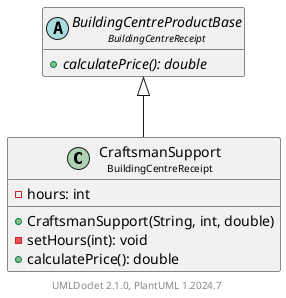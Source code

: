 @startuml
    set namespaceSeparator none
    hide empty fields
    hide empty methods

    class "<size:14>CraftsmanSupport\n<size:10>BuildingCentreReceipt" as BuildingCentreReceipt.CraftsmanSupport [[CraftsmanSupport.html]] {
        -hours: int
        +CraftsmanSupport(String, int, double)
        -setHours(int): void
        +calculatePrice(): double
    }

    abstract class "<size:14>BuildingCentreProductBase\n<size:10>BuildingCentreReceipt" as BuildingCentreReceipt.BuildingCentreProductBase [[BuildingCentreProductBase.html]] {
        {abstract} +calculatePrice(): double
    }

    BuildingCentreReceipt.BuildingCentreProductBase <|-- BuildingCentreReceipt.CraftsmanSupport

    center footer UMLDoclet 2.1.0, PlantUML %version()
@enduml
